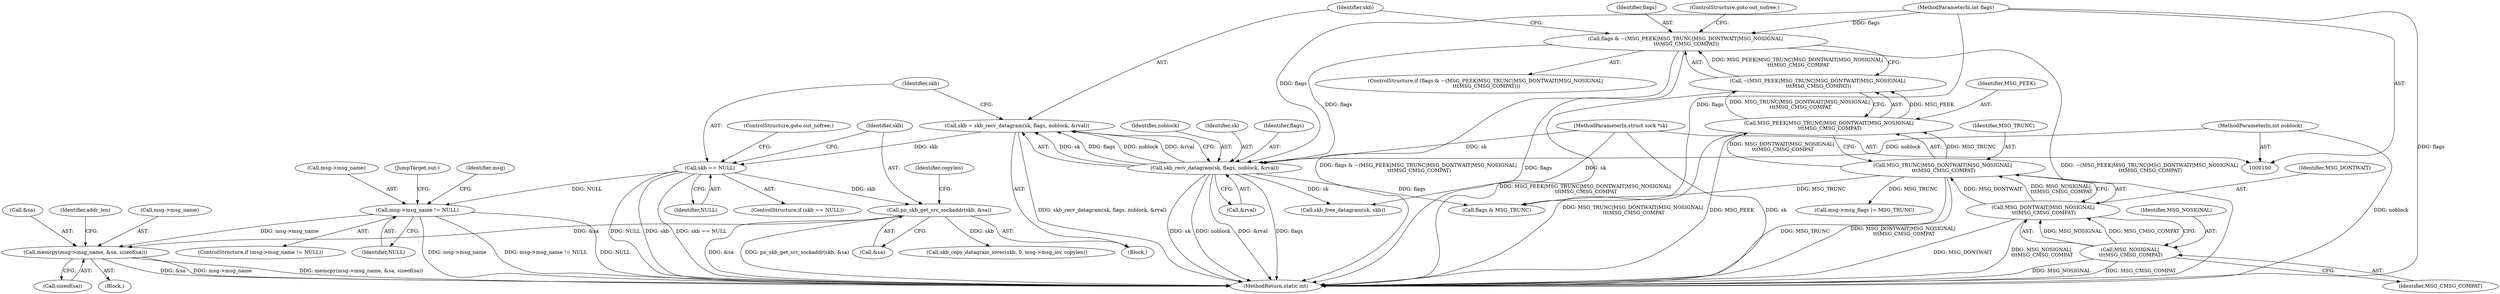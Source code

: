 digraph "0_linux_bceaa90240b6019ed73b49965eac7d167610be69_6@API" {
"1000203" [label="(Call,memcpy(msg->msg_name, &sa, sizeof(sa)))"];
"1000197" [label="(Call,msg->msg_name != NULL)"];
"1000143" [label="(Call,skb == NULL)"];
"1000134" [label="(Call,skb = skb_recv_datagram(sk, flags, noblock, &rval))"];
"1000136" [label="(Call,skb_recv_datagram(sk, flags, noblock, &rval))"];
"1000102" [label="(MethodParameterIn,struct sock *sk)"];
"1000121" [label="(Call,flags & ~(MSG_PEEK|MSG_TRUNC|MSG_DONTWAIT|MSG_NOSIGNAL|\n \t\t\tMSG_CMSG_COMPAT))"];
"1000106" [label="(MethodParameterIn,int flags)"];
"1000123" [label="(Call,~(MSG_PEEK|MSG_TRUNC|MSG_DONTWAIT|MSG_NOSIGNAL|\n \t\t\tMSG_CMSG_COMPAT))"];
"1000124" [label="(Call,MSG_PEEK|MSG_TRUNC|MSG_DONTWAIT|MSG_NOSIGNAL|\n \t\t\tMSG_CMSG_COMPAT)"];
"1000126" [label="(Call,MSG_TRUNC|MSG_DONTWAIT|MSG_NOSIGNAL|\n \t\t\tMSG_CMSG_COMPAT)"];
"1000128" [label="(Call,MSG_DONTWAIT|MSG_NOSIGNAL|\n \t\t\tMSG_CMSG_COMPAT)"];
"1000130" [label="(Call,MSG_NOSIGNAL|\n \t\t\tMSG_CMSG_COMPAT)"];
"1000105" [label="(MethodParameterIn,int noblock)"];
"1000147" [label="(Call,pn_skb_get_src_sockaddr(skb, &sa))"];
"1000217" [label="(Call,skb_free_datagram(sk, skb))"];
"1000135" [label="(Identifier,skb)"];
"1000198" [label="(Call,msg->msg_name)"];
"1000138" [label="(Identifier,flags)"];
"1000197" [label="(Call,msg->msg_name != NULL)"];
"1000128" [label="(Call,MSG_DONTWAIT|MSG_NOSIGNAL|\n \t\t\tMSG_CMSG_COMPAT)"];
"1000129" [label="(Identifier,MSG_DONTWAIT)"];
"1000146" [label="(ControlStructure,goto out_nofree;)"];
"1000161" [label="(Call,msg->msg_flags |= MSG_TRUNC)"];
"1000142" [label="(ControlStructure,if (skb == NULL))"];
"1000201" [label="(Identifier,NULL)"];
"1000127" [label="(Identifier,MSG_TRUNC)"];
"1000132" [label="(Identifier,MSG_CMSG_COMPAT)"];
"1000213" [label="(Identifier,addr_len)"];
"1000122" [label="(Identifier,flags)"];
"1000130" [label="(Call,MSG_NOSIGNAL|\n \t\t\tMSG_CMSG_COMPAT)"];
"1000108" [label="(Block,)"];
"1000204" [label="(Call,msg->msg_name)"];
"1000189" [label="(Call,flags & MSG_TRUNC)"];
"1000203" [label="(Call,memcpy(msg->msg_name, &sa, sizeof(sa)))"];
"1000216" [label="(JumpTarget,out:)"];
"1000209" [label="(Call,sizeof(sa))"];
"1000148" [label="(Identifier,skb)"];
"1000136" [label="(Call,skb_recv_datagram(sk, flags, noblock, &rval))"];
"1000125" [label="(Identifier,MSG_PEEK)"];
"1000143" [label="(Call,skb == NULL)"];
"1000140" [label="(Call,&rval)"];
"1000205" [label="(Identifier,msg)"];
"1000196" [label="(ControlStructure,if (msg->msg_name != NULL))"];
"1000134" [label="(Call,skb = skb_recv_datagram(sk, flags, noblock, &rval))"];
"1000131" [label="(Identifier,MSG_NOSIGNAL)"];
"1000149" [label="(Call,&sa)"];
"1000121" [label="(Call,flags & ~(MSG_PEEK|MSG_TRUNC|MSG_DONTWAIT|MSG_NOSIGNAL|\n \t\t\tMSG_CMSG_COMPAT))"];
"1000133" [label="(ControlStructure,goto out_nofree;)"];
"1000102" [label="(MethodParameterIn,struct sock *sk)"];
"1000147" [label="(Call,pn_skb_get_src_sockaddr(skb, &sa))"];
"1000145" [label="(Identifier,NULL)"];
"1000126" [label="(Call,MSG_TRUNC|MSG_DONTWAIT|MSG_NOSIGNAL|\n \t\t\tMSG_CMSG_COMPAT)"];
"1000223" [label="(MethodReturn,static int)"];
"1000105" [label="(MethodParameterIn,int noblock)"];
"1000152" [label="(Identifier,copylen)"];
"1000139" [label="(Identifier,noblock)"];
"1000120" [label="(ControlStructure,if (flags & ~(MSG_PEEK|MSG_TRUNC|MSG_DONTWAIT|MSG_NOSIGNAL|\n \t\t\tMSG_CMSG_COMPAT)))"];
"1000207" [label="(Call,&sa)"];
"1000106" [label="(MethodParameterIn,int flags)"];
"1000144" [label="(Identifier,skb)"];
"1000137" [label="(Identifier,sk)"];
"1000171" [label="(Call,skb_copy_datagram_iovec(skb, 0, msg->msg_iov, copylen))"];
"1000123" [label="(Call,~(MSG_PEEK|MSG_TRUNC|MSG_DONTWAIT|MSG_NOSIGNAL|\n \t\t\tMSG_CMSG_COMPAT))"];
"1000124" [label="(Call,MSG_PEEK|MSG_TRUNC|MSG_DONTWAIT|MSG_NOSIGNAL|\n \t\t\tMSG_CMSG_COMPAT)"];
"1000202" [label="(Block,)"];
"1000203" -> "1000202"  [label="AST: "];
"1000203" -> "1000209"  [label="CFG: "];
"1000204" -> "1000203"  [label="AST: "];
"1000207" -> "1000203"  [label="AST: "];
"1000209" -> "1000203"  [label="AST: "];
"1000213" -> "1000203"  [label="CFG: "];
"1000203" -> "1000223"  [label="DDG: memcpy(msg->msg_name, &sa, sizeof(sa))"];
"1000203" -> "1000223"  [label="DDG: &sa"];
"1000203" -> "1000223"  [label="DDG: msg->msg_name"];
"1000197" -> "1000203"  [label="DDG: msg->msg_name"];
"1000147" -> "1000203"  [label="DDG: &sa"];
"1000197" -> "1000196"  [label="AST: "];
"1000197" -> "1000201"  [label="CFG: "];
"1000198" -> "1000197"  [label="AST: "];
"1000201" -> "1000197"  [label="AST: "];
"1000205" -> "1000197"  [label="CFG: "];
"1000216" -> "1000197"  [label="CFG: "];
"1000197" -> "1000223"  [label="DDG: msg->msg_name != NULL"];
"1000197" -> "1000223"  [label="DDG: NULL"];
"1000197" -> "1000223"  [label="DDG: msg->msg_name"];
"1000143" -> "1000197"  [label="DDG: NULL"];
"1000143" -> "1000142"  [label="AST: "];
"1000143" -> "1000145"  [label="CFG: "];
"1000144" -> "1000143"  [label="AST: "];
"1000145" -> "1000143"  [label="AST: "];
"1000146" -> "1000143"  [label="CFG: "];
"1000148" -> "1000143"  [label="CFG: "];
"1000143" -> "1000223"  [label="DDG: skb"];
"1000143" -> "1000223"  [label="DDG: skb == NULL"];
"1000143" -> "1000223"  [label="DDG: NULL"];
"1000134" -> "1000143"  [label="DDG: skb"];
"1000143" -> "1000147"  [label="DDG: skb"];
"1000134" -> "1000108"  [label="AST: "];
"1000134" -> "1000136"  [label="CFG: "];
"1000135" -> "1000134"  [label="AST: "];
"1000136" -> "1000134"  [label="AST: "];
"1000144" -> "1000134"  [label="CFG: "];
"1000134" -> "1000223"  [label="DDG: skb_recv_datagram(sk, flags, noblock, &rval)"];
"1000136" -> "1000134"  [label="DDG: sk"];
"1000136" -> "1000134"  [label="DDG: flags"];
"1000136" -> "1000134"  [label="DDG: noblock"];
"1000136" -> "1000134"  [label="DDG: &rval"];
"1000136" -> "1000140"  [label="CFG: "];
"1000137" -> "1000136"  [label="AST: "];
"1000138" -> "1000136"  [label="AST: "];
"1000139" -> "1000136"  [label="AST: "];
"1000140" -> "1000136"  [label="AST: "];
"1000136" -> "1000223"  [label="DDG: noblock"];
"1000136" -> "1000223"  [label="DDG: &rval"];
"1000136" -> "1000223"  [label="DDG: flags"];
"1000136" -> "1000223"  [label="DDG: sk"];
"1000102" -> "1000136"  [label="DDG: sk"];
"1000121" -> "1000136"  [label="DDG: flags"];
"1000106" -> "1000136"  [label="DDG: flags"];
"1000105" -> "1000136"  [label="DDG: noblock"];
"1000136" -> "1000189"  [label="DDG: flags"];
"1000136" -> "1000217"  [label="DDG: sk"];
"1000102" -> "1000100"  [label="AST: "];
"1000102" -> "1000223"  [label="DDG: sk"];
"1000102" -> "1000217"  [label="DDG: sk"];
"1000121" -> "1000120"  [label="AST: "];
"1000121" -> "1000123"  [label="CFG: "];
"1000122" -> "1000121"  [label="AST: "];
"1000123" -> "1000121"  [label="AST: "];
"1000133" -> "1000121"  [label="CFG: "];
"1000135" -> "1000121"  [label="CFG: "];
"1000121" -> "1000223"  [label="DDG: ~(MSG_PEEK|MSG_TRUNC|MSG_DONTWAIT|MSG_NOSIGNAL|\n \t\t\tMSG_CMSG_COMPAT)"];
"1000121" -> "1000223"  [label="DDG: flags & ~(MSG_PEEK|MSG_TRUNC|MSG_DONTWAIT|MSG_NOSIGNAL|\n \t\t\tMSG_CMSG_COMPAT)"];
"1000121" -> "1000223"  [label="DDG: flags"];
"1000106" -> "1000121"  [label="DDG: flags"];
"1000123" -> "1000121"  [label="DDG: MSG_PEEK|MSG_TRUNC|MSG_DONTWAIT|MSG_NOSIGNAL|\n \t\t\tMSG_CMSG_COMPAT"];
"1000106" -> "1000100"  [label="AST: "];
"1000106" -> "1000223"  [label="DDG: flags"];
"1000106" -> "1000189"  [label="DDG: flags"];
"1000123" -> "1000124"  [label="CFG: "];
"1000124" -> "1000123"  [label="AST: "];
"1000123" -> "1000223"  [label="DDG: MSG_PEEK|MSG_TRUNC|MSG_DONTWAIT|MSG_NOSIGNAL|\n \t\t\tMSG_CMSG_COMPAT"];
"1000124" -> "1000123"  [label="DDG: MSG_PEEK"];
"1000124" -> "1000123"  [label="DDG: MSG_TRUNC|MSG_DONTWAIT|MSG_NOSIGNAL|\n \t\t\tMSG_CMSG_COMPAT"];
"1000124" -> "1000126"  [label="CFG: "];
"1000125" -> "1000124"  [label="AST: "];
"1000126" -> "1000124"  [label="AST: "];
"1000124" -> "1000223"  [label="DDG: MSG_TRUNC|MSG_DONTWAIT|MSG_NOSIGNAL|\n \t\t\tMSG_CMSG_COMPAT"];
"1000124" -> "1000223"  [label="DDG: MSG_PEEK"];
"1000126" -> "1000124"  [label="DDG: MSG_TRUNC"];
"1000126" -> "1000124"  [label="DDG: MSG_DONTWAIT|MSG_NOSIGNAL|\n \t\t\tMSG_CMSG_COMPAT"];
"1000126" -> "1000128"  [label="CFG: "];
"1000127" -> "1000126"  [label="AST: "];
"1000128" -> "1000126"  [label="AST: "];
"1000126" -> "1000223"  [label="DDG: MSG_TRUNC"];
"1000126" -> "1000223"  [label="DDG: MSG_DONTWAIT|MSG_NOSIGNAL|\n \t\t\tMSG_CMSG_COMPAT"];
"1000128" -> "1000126"  [label="DDG: MSG_DONTWAIT"];
"1000128" -> "1000126"  [label="DDG: MSG_NOSIGNAL|\n \t\t\tMSG_CMSG_COMPAT"];
"1000126" -> "1000161"  [label="DDG: MSG_TRUNC"];
"1000126" -> "1000189"  [label="DDG: MSG_TRUNC"];
"1000128" -> "1000130"  [label="CFG: "];
"1000129" -> "1000128"  [label="AST: "];
"1000130" -> "1000128"  [label="AST: "];
"1000128" -> "1000223"  [label="DDG: MSG_NOSIGNAL|\n \t\t\tMSG_CMSG_COMPAT"];
"1000128" -> "1000223"  [label="DDG: MSG_DONTWAIT"];
"1000130" -> "1000128"  [label="DDG: MSG_NOSIGNAL"];
"1000130" -> "1000128"  [label="DDG: MSG_CMSG_COMPAT"];
"1000130" -> "1000132"  [label="CFG: "];
"1000131" -> "1000130"  [label="AST: "];
"1000132" -> "1000130"  [label="AST: "];
"1000130" -> "1000223"  [label="DDG: MSG_CMSG_COMPAT"];
"1000130" -> "1000223"  [label="DDG: MSG_NOSIGNAL"];
"1000105" -> "1000100"  [label="AST: "];
"1000105" -> "1000223"  [label="DDG: noblock"];
"1000147" -> "1000108"  [label="AST: "];
"1000147" -> "1000149"  [label="CFG: "];
"1000148" -> "1000147"  [label="AST: "];
"1000149" -> "1000147"  [label="AST: "];
"1000152" -> "1000147"  [label="CFG: "];
"1000147" -> "1000223"  [label="DDG: &sa"];
"1000147" -> "1000223"  [label="DDG: pn_skb_get_src_sockaddr(skb, &sa)"];
"1000147" -> "1000171"  [label="DDG: skb"];
}
